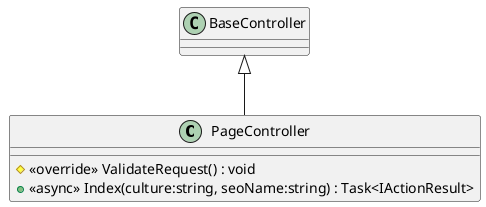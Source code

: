 @startuml
class PageController {
    # <<override>> ValidateRequest() : void
    + <<async>> Index(culture:string, seoName:string) : Task<IActionResult>
}
BaseController <|-- PageController
@enduml
